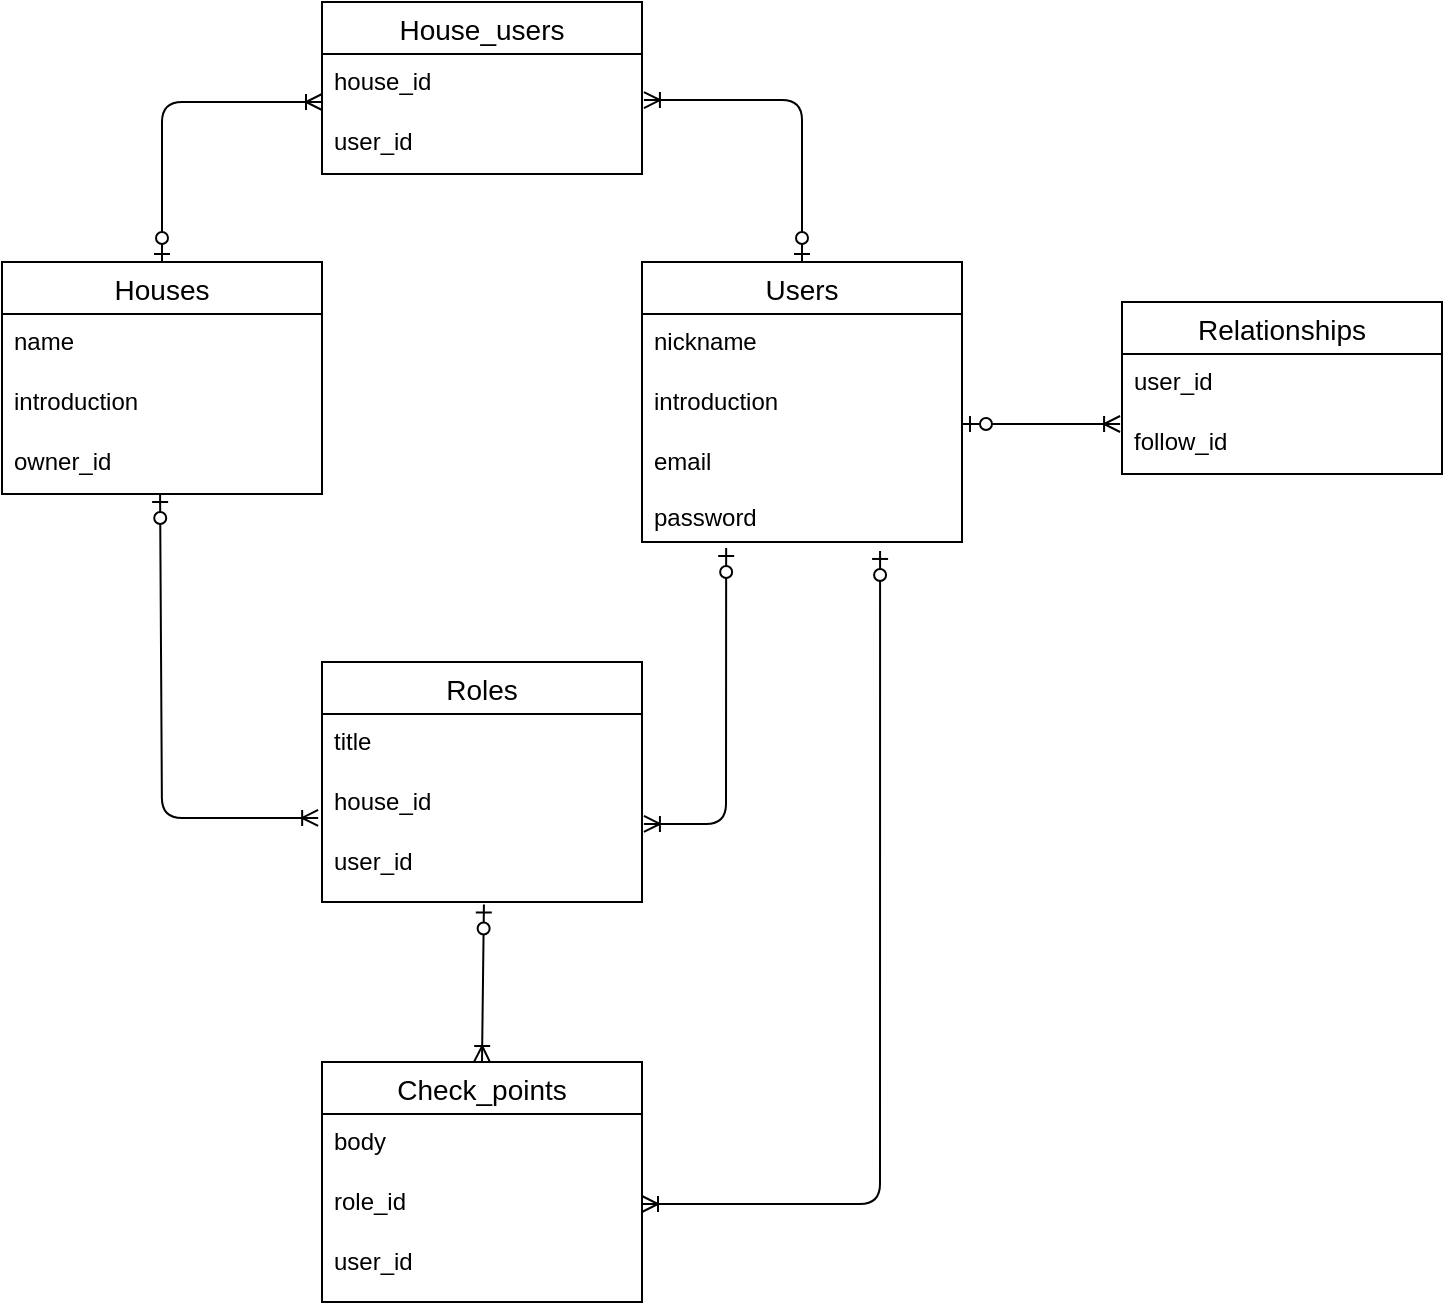<mxfile>
    <diagram id="R4nuhfPutYrx1fSZ4b6e" name="ページ1">
        <mxGraphModel dx="728" dy="595" grid="1" gridSize="10" guides="1" tooltips="1" connect="1" arrows="1" fold="1" page="1" pageScale="1" pageWidth="827" pageHeight="1169" math="0" shadow="0">
            <root>
                <mxCell id="0"/>
                <mxCell id="1" parent="0"/>
                <mxCell id="2" value="House_users" style="swimlane;fontStyle=0;childLayout=stackLayout;horizontal=1;startSize=26;horizontalStack=0;resizeParent=1;resizeParentMax=0;resizeLast=0;collapsible=1;marginBottom=0;align=center;fontSize=14;" vertex="1" parent="1">
                    <mxGeometry x="200" y="30" width="160" height="86" as="geometry"/>
                </mxCell>
                <mxCell id="3" value="house_id" style="text;strokeColor=none;fillColor=none;spacingLeft=4;spacingRight=4;overflow=hidden;rotatable=0;points=[[0,0.5],[1,0.5]];portConstraint=eastwest;fontSize=12;" vertex="1" parent="2">
                    <mxGeometry y="26" width="160" height="30" as="geometry"/>
                </mxCell>
                <mxCell id="4" value="user_id" style="text;strokeColor=none;fillColor=none;spacingLeft=4;spacingRight=4;overflow=hidden;rotatable=0;points=[[0,0.5],[1,0.5]];portConstraint=eastwest;fontSize=12;" vertex="1" parent="2">
                    <mxGeometry y="56" width="160" height="30" as="geometry"/>
                </mxCell>
                <mxCell id="5" value="Houses" style="swimlane;fontStyle=0;childLayout=stackLayout;horizontal=1;startSize=26;horizontalStack=0;resizeParent=1;resizeParentMax=0;resizeLast=0;collapsible=1;marginBottom=0;align=center;fontSize=14;" vertex="1" parent="1">
                    <mxGeometry x="40" y="160" width="160" height="116" as="geometry"/>
                </mxCell>
                <mxCell id="6" value="name" style="text;strokeColor=none;fillColor=none;spacingLeft=4;spacingRight=4;overflow=hidden;rotatable=0;points=[[0,0.5],[1,0.5]];portConstraint=eastwest;fontSize=12;" vertex="1" parent="5">
                    <mxGeometry y="26" width="160" height="30" as="geometry"/>
                </mxCell>
                <mxCell id="7" value="introduction" style="text;strokeColor=none;fillColor=none;spacingLeft=4;spacingRight=4;overflow=hidden;rotatable=0;points=[[0,0.5],[1,0.5]];portConstraint=eastwest;fontSize=12;" vertex="1" parent="5">
                    <mxGeometry y="56" width="160" height="30" as="geometry"/>
                </mxCell>
                <mxCell id="8" value="owner_id" style="text;strokeColor=none;fillColor=none;spacingLeft=4;spacingRight=4;overflow=hidden;rotatable=0;points=[[0,0.5],[1,0.5]];portConstraint=eastwest;fontSize=12;" vertex="1" parent="5">
                    <mxGeometry y="86" width="160" height="30" as="geometry"/>
                </mxCell>
                <mxCell id="9" value="Users" style="swimlane;fontStyle=0;childLayout=stackLayout;horizontal=1;startSize=26;horizontalStack=0;resizeParent=1;resizeParentMax=0;resizeLast=0;collapsible=1;marginBottom=0;align=center;fontSize=14;" vertex="1" parent="1">
                    <mxGeometry x="360" y="160" width="160" height="140" as="geometry"/>
                </mxCell>
                <mxCell id="10" value="nickname" style="text;strokeColor=none;fillColor=none;spacingLeft=4;spacingRight=4;overflow=hidden;rotatable=0;points=[[0,0.5],[1,0.5]];portConstraint=eastwest;fontSize=12;" vertex="1" parent="9">
                    <mxGeometry y="26" width="160" height="30" as="geometry"/>
                </mxCell>
                <mxCell id="11" value="introduction" style="text;strokeColor=none;fillColor=none;spacingLeft=4;spacingRight=4;overflow=hidden;rotatable=0;points=[[0,0.5],[1,0.5]];portConstraint=eastwest;fontSize=12;" vertex="1" parent="9">
                    <mxGeometry y="56" width="160" height="30" as="geometry"/>
                </mxCell>
                <mxCell id="12" value="email&#10;&#10;password" style="text;strokeColor=none;fillColor=none;spacingLeft=4;spacingRight=4;overflow=hidden;rotatable=0;points=[[0,0.5],[1,0.5]];portConstraint=eastwest;fontSize=12;" vertex="1" parent="9">
                    <mxGeometry y="86" width="160" height="54" as="geometry"/>
                </mxCell>
                <mxCell id="13" value="Roles" style="swimlane;fontStyle=0;childLayout=stackLayout;horizontal=1;startSize=26;horizontalStack=0;resizeParent=1;resizeParentMax=0;resizeLast=0;collapsible=1;marginBottom=0;align=center;fontSize=14;" vertex="1" parent="1">
                    <mxGeometry x="200" y="360" width="160" height="120" as="geometry"/>
                </mxCell>
                <mxCell id="14" value="title" style="text;strokeColor=none;fillColor=none;spacingLeft=4;spacingRight=4;overflow=hidden;rotatable=0;points=[[0,0.5],[1,0.5]];portConstraint=eastwest;fontSize=12;" vertex="1" parent="13">
                    <mxGeometry y="26" width="160" height="30" as="geometry"/>
                </mxCell>
                <mxCell id="15" value="house_id" style="text;strokeColor=none;fillColor=none;spacingLeft=4;spacingRight=4;overflow=hidden;rotatable=0;points=[[0,0.5],[1,0.5]];portConstraint=eastwest;fontSize=12;" vertex="1" parent="13">
                    <mxGeometry y="56" width="160" height="30" as="geometry"/>
                </mxCell>
                <mxCell id="16" value="user_id" style="text;strokeColor=none;fillColor=none;spacingLeft=4;spacingRight=4;overflow=hidden;rotatable=0;points=[[0,0.5],[1,0.5]];portConstraint=eastwest;fontSize=12;" vertex="1" parent="13">
                    <mxGeometry y="86" width="160" height="34" as="geometry"/>
                </mxCell>
                <mxCell id="24" value="Check_points" style="swimlane;fontStyle=0;childLayout=stackLayout;horizontal=1;startSize=26;horizontalStack=0;resizeParent=1;resizeParentMax=0;resizeLast=0;collapsible=1;marginBottom=0;align=center;fontSize=14;" vertex="1" parent="1">
                    <mxGeometry x="200" y="560" width="160" height="120" as="geometry"/>
                </mxCell>
                <mxCell id="25" value="body" style="text;strokeColor=none;fillColor=none;spacingLeft=4;spacingRight=4;overflow=hidden;rotatable=0;points=[[0,0.5],[1,0.5]];portConstraint=eastwest;fontSize=12;" vertex="1" parent="24">
                    <mxGeometry y="26" width="160" height="30" as="geometry"/>
                </mxCell>
                <mxCell id="26" value="role_id" style="text;strokeColor=none;fillColor=none;spacingLeft=4;spacingRight=4;overflow=hidden;rotatable=0;points=[[0,0.5],[1,0.5]];portConstraint=eastwest;fontSize=12;" vertex="1" parent="24">
                    <mxGeometry y="56" width="160" height="30" as="geometry"/>
                </mxCell>
                <mxCell id="27" value="user_id&#10;" style="text;strokeColor=none;fillColor=none;spacingLeft=4;spacingRight=4;overflow=hidden;rotatable=0;points=[[0,0.5],[1,0.5]];portConstraint=eastwest;fontSize=12;" vertex="1" parent="24">
                    <mxGeometry y="86" width="160" height="34" as="geometry"/>
                </mxCell>
                <mxCell id="28" value="" style="fontSize=12;html=1;endArrow=ERoneToMany;startArrow=ERzeroToOne;exitX=0.5;exitY=0;exitDx=0;exitDy=0;entryX=1.006;entryY=0.767;entryDx=0;entryDy=0;entryPerimeter=0;" edge="1" parent="1" source="9" target="3">
                    <mxGeometry width="100" height="100" relative="1" as="geometry">
                        <mxPoint x="400" y="340" as="sourcePoint"/>
                        <mxPoint x="520" y="82" as="targetPoint"/>
                        <Array as="points">
                            <mxPoint x="440" y="79"/>
                        </Array>
                    </mxGeometry>
                </mxCell>
                <mxCell id="29" value="" style="fontSize=12;html=1;endArrow=ERoneToMany;startArrow=ERzeroToOne;exitX=0.5;exitY=0;exitDx=0;exitDy=0;" edge="1" parent="1" source="5">
                    <mxGeometry width="100" height="100" relative="1" as="geometry">
                        <mxPoint x="290" y="149" as="sourcePoint"/>
                        <mxPoint x="200" y="80" as="targetPoint"/>
                        <Array as="points">
                            <mxPoint x="120" y="80"/>
                        </Array>
                    </mxGeometry>
                </mxCell>
                <mxCell id="32" value="" style="fontSize=12;html=1;endArrow=ERoneToMany;startArrow=ERzeroToOne;exitX=0.263;exitY=1.056;exitDx=0;exitDy=0;exitPerimeter=0;entryX=1.006;entryY=0.833;entryDx=0;entryDy=0;entryPerimeter=0;" edge="1" parent="1" source="12" target="15">
                    <mxGeometry width="100" height="100" relative="1" as="geometry">
                        <mxPoint x="641.92" y="299.998" as="sourcePoint"/>
                        <mxPoint x="520" y="430" as="targetPoint"/>
                        <Array as="points">
                            <mxPoint x="402" y="441"/>
                        </Array>
                    </mxGeometry>
                </mxCell>
                <mxCell id="35" value="" style="fontSize=12;html=1;endArrow=ERoneToMany;startArrow=ERzeroToOne;exitX=0.494;exitY=1;exitDx=0;exitDy=0;exitPerimeter=0;entryX=-0.012;entryY=0.733;entryDx=0;entryDy=0;entryPerimeter=0;" edge="1" parent="1" source="8" target="15">
                    <mxGeometry width="100" height="100" relative="1" as="geometry">
                        <mxPoint x="199.92" y="319.998" as="sourcePoint"/>
                        <mxPoint x="78.96" y="740.99" as="targetPoint"/>
                        <Array as="points">
                            <mxPoint x="120" y="438"/>
                        </Array>
                    </mxGeometry>
                </mxCell>
                <mxCell id="36" value="" style="fontSize=12;html=1;endArrow=ERoneToMany;startArrow=ERzeroToOne;entryX=0.5;entryY=0;entryDx=0;entryDy=0;exitX=0.506;exitY=1.037;exitDx=0;exitDy=0;exitPerimeter=0;" edge="1" parent="1" target="24" source="16">
                    <mxGeometry width="100" height="100" relative="1" as="geometry">
                        <mxPoint x="280" y="510" as="sourcePoint"/>
                        <mxPoint x="440" y="840" as="targetPoint"/>
                    </mxGeometry>
                </mxCell>
                <mxCell id="37" value="" style="fontSize=12;html=1;endArrow=ERoneToMany;startArrow=ERzeroToOne;exitX=0.744;exitY=1.083;exitDx=0;exitDy=0;exitPerimeter=0;" edge="1" parent="1" source="12">
                    <mxGeometry width="100" height="100" relative="1" as="geometry">
                        <mxPoint x="658.08" y="338.498" as="sourcePoint"/>
                        <mxPoint x="360" y="631" as="targetPoint"/>
                        <Array as="points">
                            <mxPoint x="479" y="631"/>
                        </Array>
                    </mxGeometry>
                </mxCell>
                <mxCell id="38" value="Relationships" style="swimlane;fontStyle=0;childLayout=stackLayout;horizontal=1;startSize=26;horizontalStack=0;resizeParent=1;resizeParentMax=0;resizeLast=0;collapsible=1;marginBottom=0;align=center;fontSize=14;" vertex="1" parent="1">
                    <mxGeometry x="600" y="180" width="160" height="86" as="geometry"/>
                </mxCell>
                <mxCell id="39" value="user_id" style="text;strokeColor=none;fillColor=none;spacingLeft=4;spacingRight=4;overflow=hidden;rotatable=0;points=[[0,0.5],[1,0.5]];portConstraint=eastwest;fontSize=12;" vertex="1" parent="38">
                    <mxGeometry y="26" width="160" height="30" as="geometry"/>
                </mxCell>
                <mxCell id="40" value="follow_id" style="text;strokeColor=none;fillColor=none;spacingLeft=4;spacingRight=4;overflow=hidden;rotatable=0;points=[[0,0.5],[1,0.5]];portConstraint=eastwest;fontSize=12;" vertex="1" parent="38">
                    <mxGeometry y="56" width="160" height="30" as="geometry"/>
                </mxCell>
                <mxCell id="42" value="" style="fontSize=12;html=1;endArrow=ERoneToMany;startArrow=ERzeroToOne;entryX=-0.006;entryY=0.2;entryDx=0;entryDy=0;entryPerimeter=0;" edge="1" parent="1">
                    <mxGeometry width="100" height="100" relative="1" as="geometry">
                        <mxPoint x="520" y="241" as="sourcePoint"/>
                        <mxPoint x="599.04" y="241" as="targetPoint"/>
                    </mxGeometry>
                </mxCell>
            </root>
        </mxGraphModel>
    </diagram>
</mxfile>